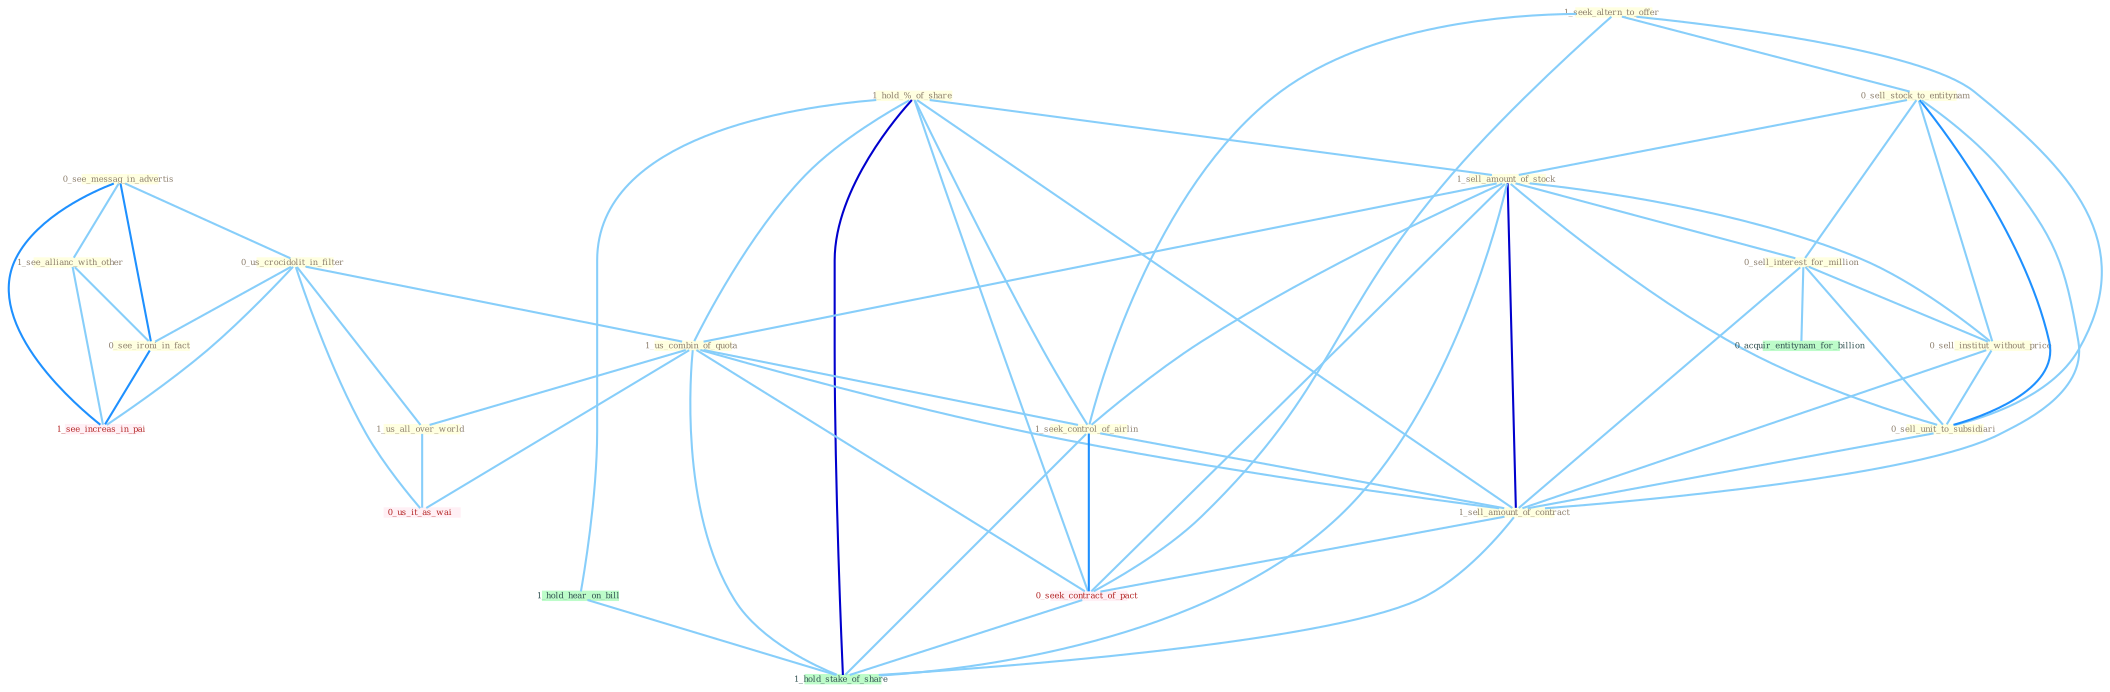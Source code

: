 Graph G{ 
    node
    [shape=polygon,style=filled,width=.5,height=.06,color="#BDFCC9",fixedsize=true,fontsize=4,
    fontcolor="#2f4f4f"];
    {node
    [color="#ffffe0", fontcolor="#8b7d6b"] "0_see_messag_in_advertis " "1_seek_altern_to_offer " "0_us_crocidolit_in_filter " "0_sell_stock_to_entitynam " "1_hold_%_of_share " "1_sell_amount_of_stock " "0_sell_interest_for_million " "1_see_allianc_with_other " "0_see_ironi_in_fact " "0_sell_institut_without_price " "1_us_combin_of_quota " "1_us_all_over_world " "0_sell_unit_to_subsidiari " "1_seek_control_of_airlin " "1_sell_amount_of_contract "}
{node [color="#fff0f5", fontcolor="#b22222"] "0_seek_contract_of_pact " "0_us_it_as_wai " "1_see_increas_in_pai "}
edge [color="#B0E2FF"];

	"0_see_messag_in_advertis " -- "0_us_crocidolit_in_filter " [w="1", color="#87cefa" ];
	"0_see_messag_in_advertis " -- "1_see_allianc_with_other " [w="1", color="#87cefa" ];
	"0_see_messag_in_advertis " -- "0_see_ironi_in_fact " [w="2", color="#1e90ff" , len=0.8];
	"0_see_messag_in_advertis " -- "1_see_increas_in_pai " [w="2", color="#1e90ff" , len=0.8];
	"1_seek_altern_to_offer " -- "0_sell_stock_to_entitynam " [w="1", color="#87cefa" ];
	"1_seek_altern_to_offer " -- "0_sell_unit_to_subsidiari " [w="1", color="#87cefa" ];
	"1_seek_altern_to_offer " -- "1_seek_control_of_airlin " [w="1", color="#87cefa" ];
	"1_seek_altern_to_offer " -- "0_seek_contract_of_pact " [w="1", color="#87cefa" ];
	"0_us_crocidolit_in_filter " -- "0_see_ironi_in_fact " [w="1", color="#87cefa" ];
	"0_us_crocidolit_in_filter " -- "1_us_combin_of_quota " [w="1", color="#87cefa" ];
	"0_us_crocidolit_in_filter " -- "1_us_all_over_world " [w="1", color="#87cefa" ];
	"0_us_crocidolit_in_filter " -- "0_us_it_as_wai " [w="1", color="#87cefa" ];
	"0_us_crocidolit_in_filter " -- "1_see_increas_in_pai " [w="1", color="#87cefa" ];
	"0_sell_stock_to_entitynam " -- "1_sell_amount_of_stock " [w="1", color="#87cefa" ];
	"0_sell_stock_to_entitynam " -- "0_sell_interest_for_million " [w="1", color="#87cefa" ];
	"0_sell_stock_to_entitynam " -- "0_sell_institut_without_price " [w="1", color="#87cefa" ];
	"0_sell_stock_to_entitynam " -- "0_sell_unit_to_subsidiari " [w="2", color="#1e90ff" , len=0.8];
	"0_sell_stock_to_entitynam " -- "1_sell_amount_of_contract " [w="1", color="#87cefa" ];
	"1_hold_%_of_share " -- "1_sell_amount_of_stock " [w="1", color="#87cefa" ];
	"1_hold_%_of_share " -- "1_us_combin_of_quota " [w="1", color="#87cefa" ];
	"1_hold_%_of_share " -- "1_seek_control_of_airlin " [w="1", color="#87cefa" ];
	"1_hold_%_of_share " -- "1_sell_amount_of_contract " [w="1", color="#87cefa" ];
	"1_hold_%_of_share " -- "0_seek_contract_of_pact " [w="1", color="#87cefa" ];
	"1_hold_%_of_share " -- "1_hold_hear_on_bill " [w="1", color="#87cefa" ];
	"1_hold_%_of_share " -- "1_hold_stake_of_share " [w="3", color="#0000cd" , len=0.6];
	"1_sell_amount_of_stock " -- "0_sell_interest_for_million " [w="1", color="#87cefa" ];
	"1_sell_amount_of_stock " -- "0_sell_institut_without_price " [w="1", color="#87cefa" ];
	"1_sell_amount_of_stock " -- "1_us_combin_of_quota " [w="1", color="#87cefa" ];
	"1_sell_amount_of_stock " -- "0_sell_unit_to_subsidiari " [w="1", color="#87cefa" ];
	"1_sell_amount_of_stock " -- "1_seek_control_of_airlin " [w="1", color="#87cefa" ];
	"1_sell_amount_of_stock " -- "1_sell_amount_of_contract " [w="3", color="#0000cd" , len=0.6];
	"1_sell_amount_of_stock " -- "0_seek_contract_of_pact " [w="1", color="#87cefa" ];
	"1_sell_amount_of_stock " -- "1_hold_stake_of_share " [w="1", color="#87cefa" ];
	"0_sell_interest_for_million " -- "0_sell_institut_without_price " [w="1", color="#87cefa" ];
	"0_sell_interest_for_million " -- "0_sell_unit_to_subsidiari " [w="1", color="#87cefa" ];
	"0_sell_interest_for_million " -- "1_sell_amount_of_contract " [w="1", color="#87cefa" ];
	"0_sell_interest_for_million " -- "0_acquir_entitynam_for_billion " [w="1", color="#87cefa" ];
	"1_see_allianc_with_other " -- "0_see_ironi_in_fact " [w="1", color="#87cefa" ];
	"1_see_allianc_with_other " -- "1_see_increas_in_pai " [w="1", color="#87cefa" ];
	"0_see_ironi_in_fact " -- "1_see_increas_in_pai " [w="2", color="#1e90ff" , len=0.8];
	"0_sell_institut_without_price " -- "0_sell_unit_to_subsidiari " [w="1", color="#87cefa" ];
	"0_sell_institut_without_price " -- "1_sell_amount_of_contract " [w="1", color="#87cefa" ];
	"1_us_combin_of_quota " -- "1_us_all_over_world " [w="1", color="#87cefa" ];
	"1_us_combin_of_quota " -- "1_seek_control_of_airlin " [w="1", color="#87cefa" ];
	"1_us_combin_of_quota " -- "1_sell_amount_of_contract " [w="1", color="#87cefa" ];
	"1_us_combin_of_quota " -- "0_seek_contract_of_pact " [w="1", color="#87cefa" ];
	"1_us_combin_of_quota " -- "0_us_it_as_wai " [w="1", color="#87cefa" ];
	"1_us_combin_of_quota " -- "1_hold_stake_of_share " [w="1", color="#87cefa" ];
	"1_us_all_over_world " -- "0_us_it_as_wai " [w="1", color="#87cefa" ];
	"0_sell_unit_to_subsidiari " -- "1_sell_amount_of_contract " [w="1", color="#87cefa" ];
	"1_seek_control_of_airlin " -- "1_sell_amount_of_contract " [w="1", color="#87cefa" ];
	"1_seek_control_of_airlin " -- "0_seek_contract_of_pact " [w="2", color="#1e90ff" , len=0.8];
	"1_seek_control_of_airlin " -- "1_hold_stake_of_share " [w="1", color="#87cefa" ];
	"1_sell_amount_of_contract " -- "0_seek_contract_of_pact " [w="1", color="#87cefa" ];
	"1_sell_amount_of_contract " -- "1_hold_stake_of_share " [w="1", color="#87cefa" ];
	"0_seek_contract_of_pact " -- "1_hold_stake_of_share " [w="1", color="#87cefa" ];
	"1_hold_hear_on_bill " -- "1_hold_stake_of_share " [w="1", color="#87cefa" ];
}